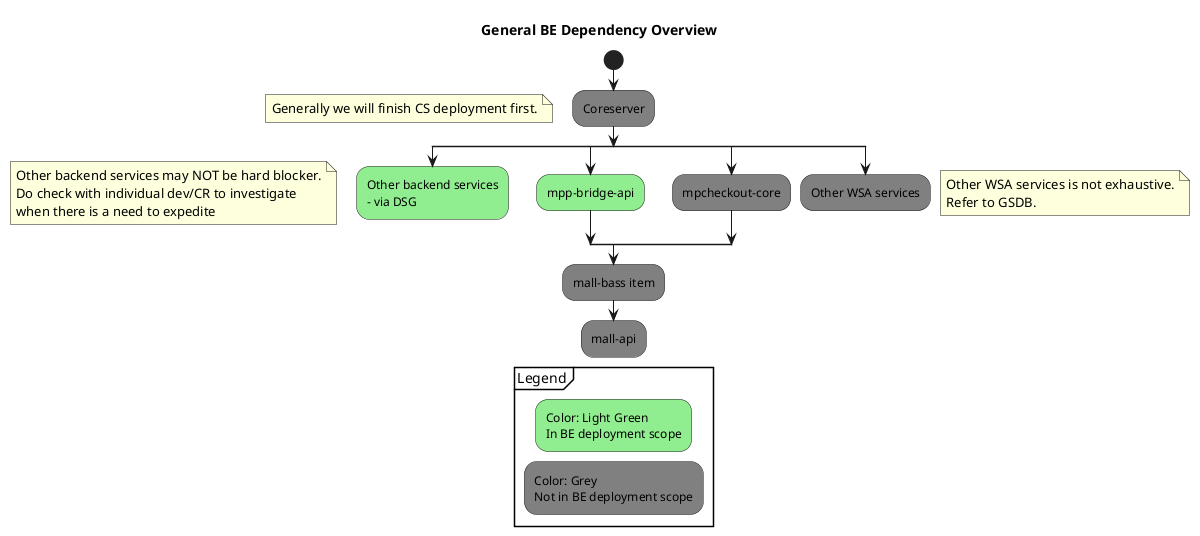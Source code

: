 @startuml

title General BE Dependency Overview

start

#Grey:Coreserver;
floating note left: Generally we will finish CS deployment first.


split
    #LightGreen:Other backend services
    - via DSG;
    floating note left: Other backend services may NOT be hard blocker.\nDo check with individual dev/CR to investigate\nwhen there is a need to expedite 
    detach
split again
    #LightGreen:mpp-bridge-api;
split again
    #Grey:mpcheckout-core;
split again
    #Grey:Other WSA services;
    floating note right: Other WSA services is not exhaustive.\nRefer to GSDB.
    detach
end split

#Grey:mall-bass item;
#Grey:mall-api;

detach

detach
partition "Legend" {
    #LightGreen:Color: Light Green\nIn BE deployment scope;
    detach
    #Grey:Color: Grey\nNot in BE deployment scope;
    detach
}


@enduml